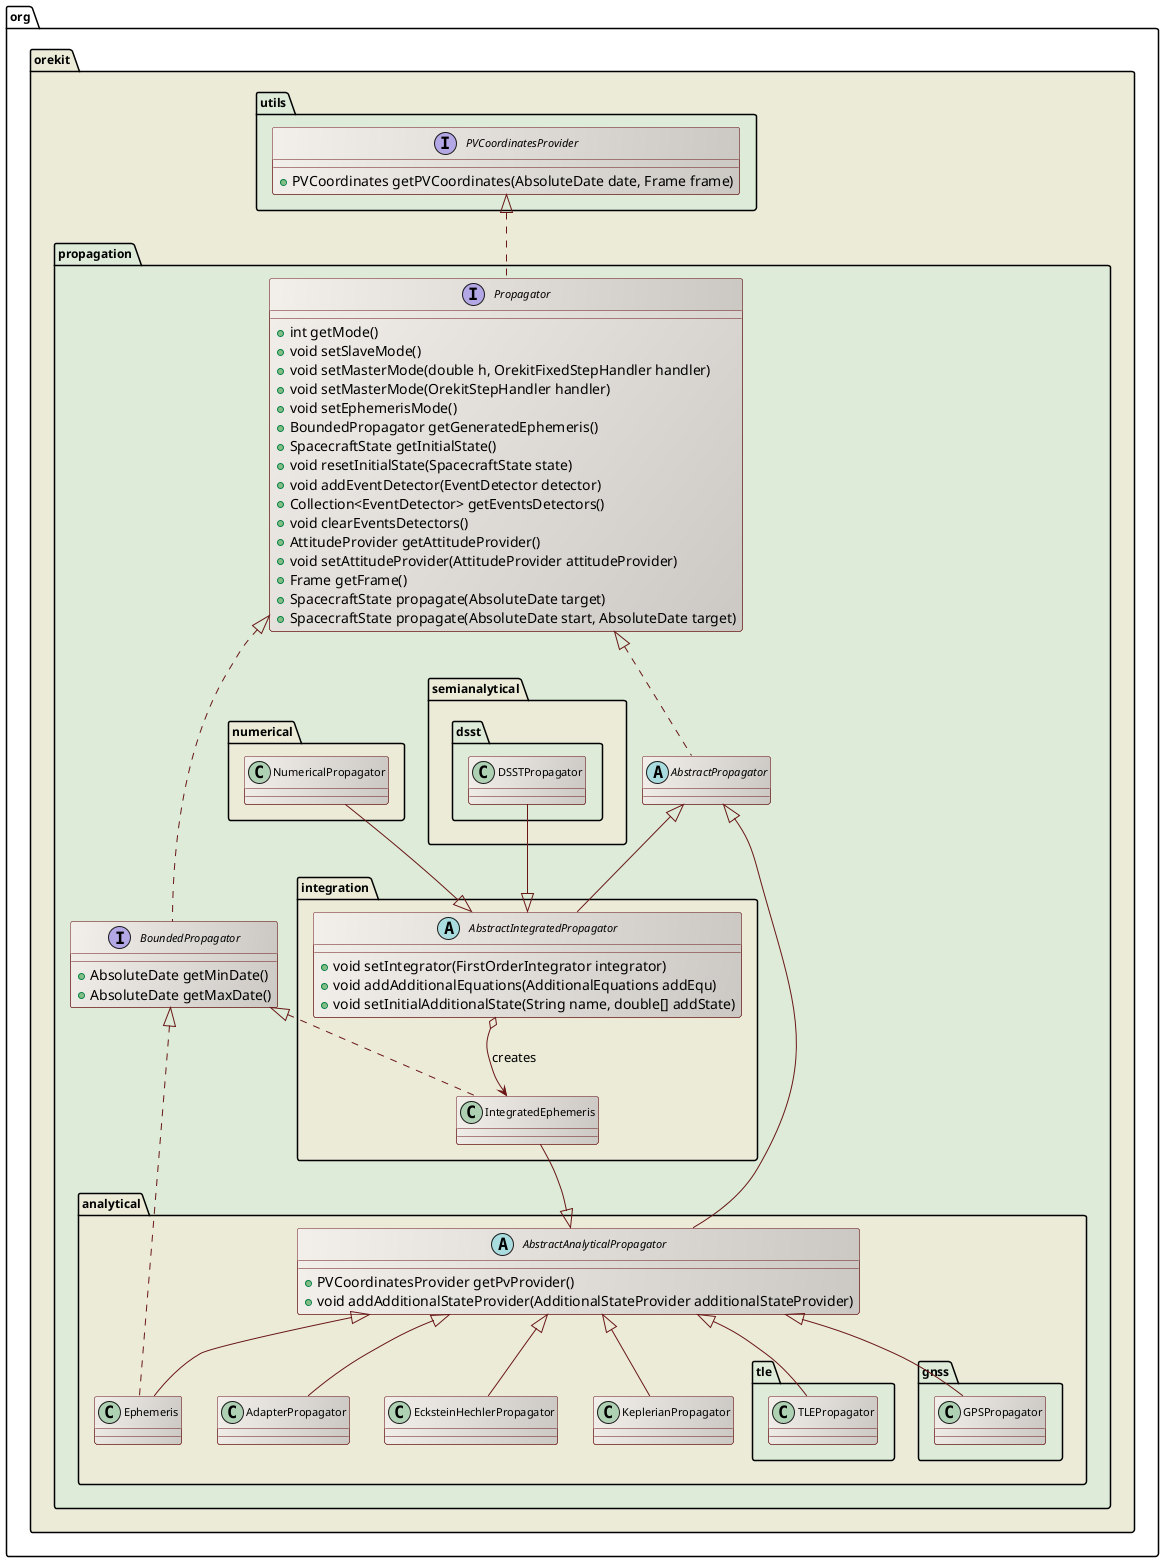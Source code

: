 ' Copyright 2002-2018 CS Systèmes d'Information
' Licensed to CS Systèmes d'Information (CS) under one or more
' contributor license agreements.  See the NOTICE file distributed with
' this work for additional information regarding copyright ownership.
' CS licenses this file to You under the Apache License, Version 2.0
' (the "License"); you may not use this file except in compliance with
' the License.  You may obtain a copy of the License at
'
'   http://www.apache.org/licenses/LICENSE-2.0
'
' Unless required by applicable law or agreed to in writing, software
' distributed under the License is distributed on an "AS IS" BASIS,
' WITHOUT WARRANTIES OR CONDITIONS OF ANY KIND, either express or implied.
' See the License for the specific language governing permissions and
' limitations under the License.
 
@startuml

  skinparam svek                  true
  skinparam ClassBackgroundColor  #F3EFEB/CCC9C5
  skinparam ClassArrowColor       #691616
  skinparam ClassBorderColor      #691616
  skinparam NoteBackgroundColor   #F3EFEB
  skinparam NoteBorderColor       #691616
  skinparam NoteFontColor         #691616
  skinparam ClassFontSize         11
  skinparam PackageFontSize       12

  package org.orekit #ECEBD8 {

    package utils #DDEBD8 {
      interface PVCoordinatesProvider {
        +PVCoordinates getPVCoordinates(AbsoluteDate date, Frame frame)
      }
    }
 
    package propagation #DDEBD8 {
      interface Propagator {
        +int getMode()
        +void setSlaveMode()
        +void setMasterMode(double h, OrekitFixedStepHandler handler)
        +void setMasterMode(OrekitStepHandler handler)
        +void setEphemerisMode()
        +BoundedPropagator getGeneratedEphemeris()
        +SpacecraftState getInitialState()
        +void resetInitialState(SpacecraftState state)
        +void addEventDetector(EventDetector detector)
        +Collection<EventDetector> getEventsDetectors()
        +void clearEventsDetectors()
        +AttitudeProvider getAttitudeProvider()
        +void setAttitudeProvider(AttitudeProvider attitudeProvider)
        +Frame getFrame()
        +SpacecraftState propagate(AbsoluteDate target)
        +SpacecraftState propagate(AbsoluteDate start, AbsoluteDate target)
      }

      interface BoundedPropagator {
        +AbsoluteDate getMinDate()
        +AbsoluteDate getMaxDate()
      }

      abstract class AbstractPropagator {
      }

      PVCoordinatesProvider <|.. Propagator
      Propagator            <|.. AbstractPropagator
      Propagator            <|.. BoundedPropagator

      package analytical #ECEBD8 {

        abstract class AbstractAnalyticalPropagator {
          +PVCoordinatesProvider getPvProvider()
          +void addAdditionalStateProvider(AdditionalStateProvider additionalStateProvider)
        }

        AbstractPropagator           <|-- AbstractAnalyticalPropagator
        AbstractAnalyticalPropagator <|-- AdapterPropagator
        AbstractAnalyticalPropagator <|-- EcksteinHechlerPropagator
        AbstractAnalyticalPropagator <|-- KeplerianPropagator

        AbstractAnalyticalPropagator <|-- Ephemeris
        BoundedPropagator            <|.. Ephemeris

        package tle #DDEBD8 {
          AbstractAnalyticalPropagator <|-- TLEPropagator
        }

        package gnss #DDEBD8 {
          AbstractAnalyticalPropagator <|-- GPSPropagator
        }

     }

     package integration #ECEBD8 {

       abstract class AbstractIntegratedPropagator {
         +void setIntegrator(FirstOrderIntegrator integrator)
         +void addAdditionalEquations(AdditionalEquations addEqu)
         +void setInitialAdditionalState(String name, double[] addState)
       }

       BoundedPropagator <|.. IntegratedEphemeris
       IntegratedEphemeris --|> AbstractAnalyticalPropagator
       AbstractIntegratedPropagator o--> IntegratedEphemeris : creates
       AbstractPropagator  <|-- AbstractIntegratedPropagator

     }

     package semianalytical #ECEBD8 {

       package dsst #DDEBD8 {
         DSSTPropagator --|> AbstractIntegratedPropagator
       }

     }

     package numerical #ECEBD8 {
       NumericalPropagator --|> AbstractIntegratedPropagator
     }

   }

@enduml
